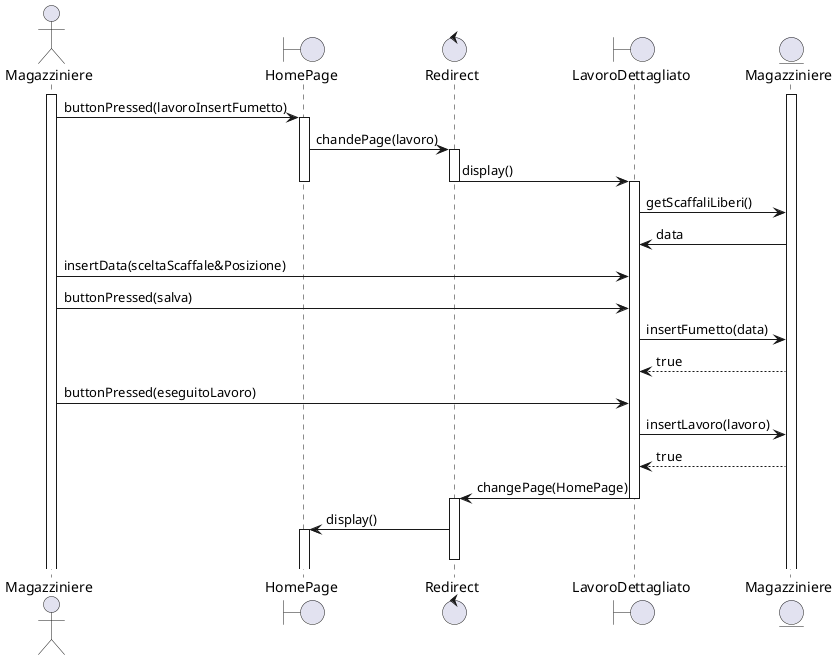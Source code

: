 @startuml

    actor Magazziniere
    boundary HomePage
    control Redirect
    boundary LavoroDettagliato
    entity Magazziniere as MagazziniereE


    activate Magazziniere
    activate MagazziniereE
    Magazziniere-> HomePage : buttonPressed(lavoroInsertFumetto)
    activate HomePage
    HomePage -> Redirect : chandePage(lavoro)
    activate Redirect    
    Redirect -> LavoroDettagliato : display()
    deactivate HomePage
    deactivate Redirect
    activate LavoroDettagliato

    LavoroDettagliato -> MagazziniereE : getScaffaliLiberi()
    MagazziniereE -> LavoroDettagliato : data

    Magazziniere -> LavoroDettagliato : insertData(sceltaScaffale&Posizione)
    Magazziniere -> LavoroDettagliato : buttonPressed(salva)
    LavoroDettagliato -> MagazziniereE : insertFumetto(data)
    MagazziniereE --> LavoroDettagliato : true

    Magazziniere -> LavoroDettagliato : buttonPressed(eseguitoLavoro)
    LavoroDettagliato -> MagazziniereE : insertLavoro(lavoro)
    MagazziniereE --> LavoroDettagliato : true
   
    LavoroDettagliato -> Redirect : changePage(HomePage)
    deactivate LavoroDettagliato
    activate Redirect 
    Redirect -> HomePage : display()
    activate HomePage
    deactivate LavoroDettagliato
    deactivate Redirect
@enduml